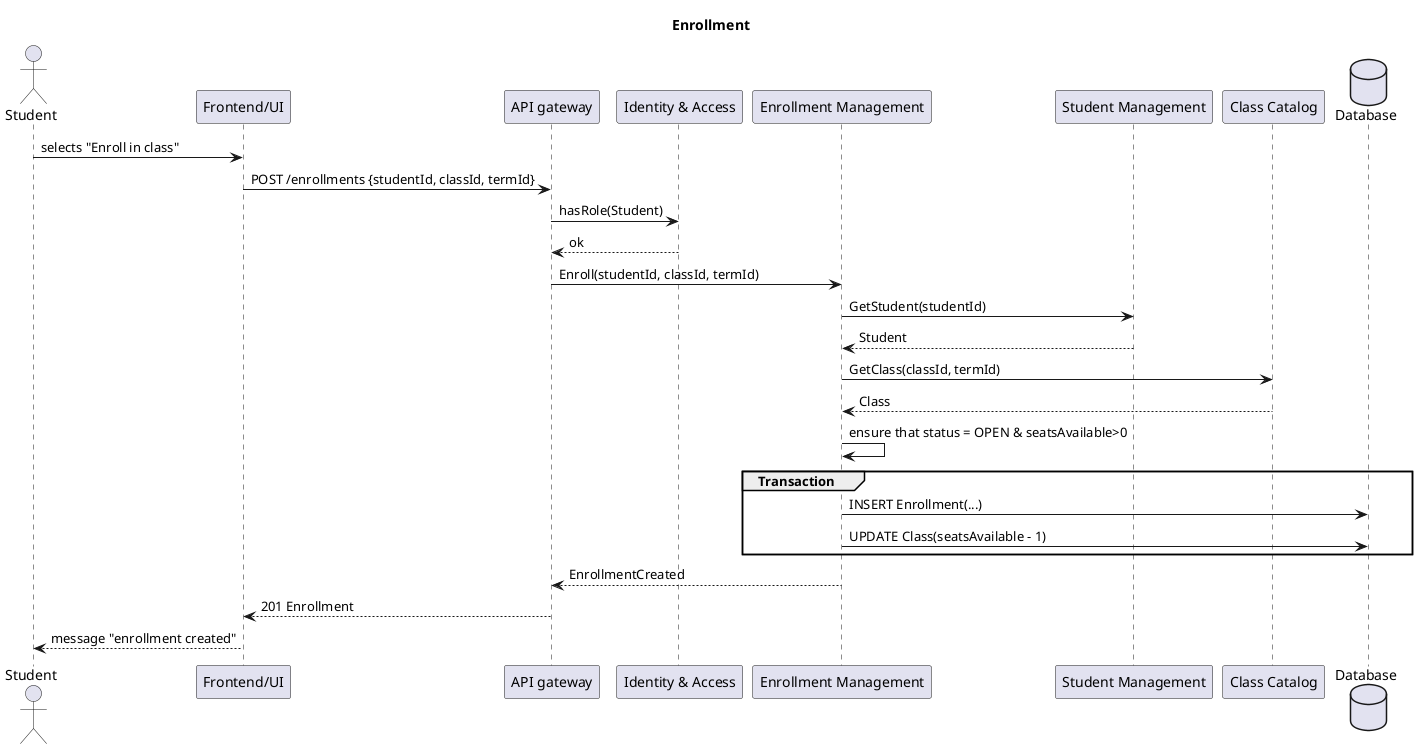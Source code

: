 @startuml
title Enrollment

actor Student
participant "Frontend/UI" as FR
participant "API gateway" as APG
participant "Identity & Access" as IA
participant "Enrollment Management" as EM
participant "Student Management" as SM
participant "Class Catalog" as CM
database "Database" as DB

Student -> FR : selects "Enroll in class"
FR -> APG : POST /enrollments {studentId, classId, termId}
APG -> IA  : hasRole(Student)
IA  --> APG: ok
APG -> EM  : Enroll(studentId, classId, termId)
EM -> SM: GetStudent(studentId)
SM --> EM: Student
EM -> CM  : GetClass(classId, termId)
CM --> EM : Class

EM -> EM : ensure that status = OPEN & seatsAvailable>0


group Transaction
  EM -> DB : INSERT Enrollment(...)
  EM -> DB : UPDATE Class(seatsAvailable - 1)
end

EM --> APG : EnrollmentCreated
APG --> FR : 201 Enrollment
FR  --> Student : message "enrollment created"
